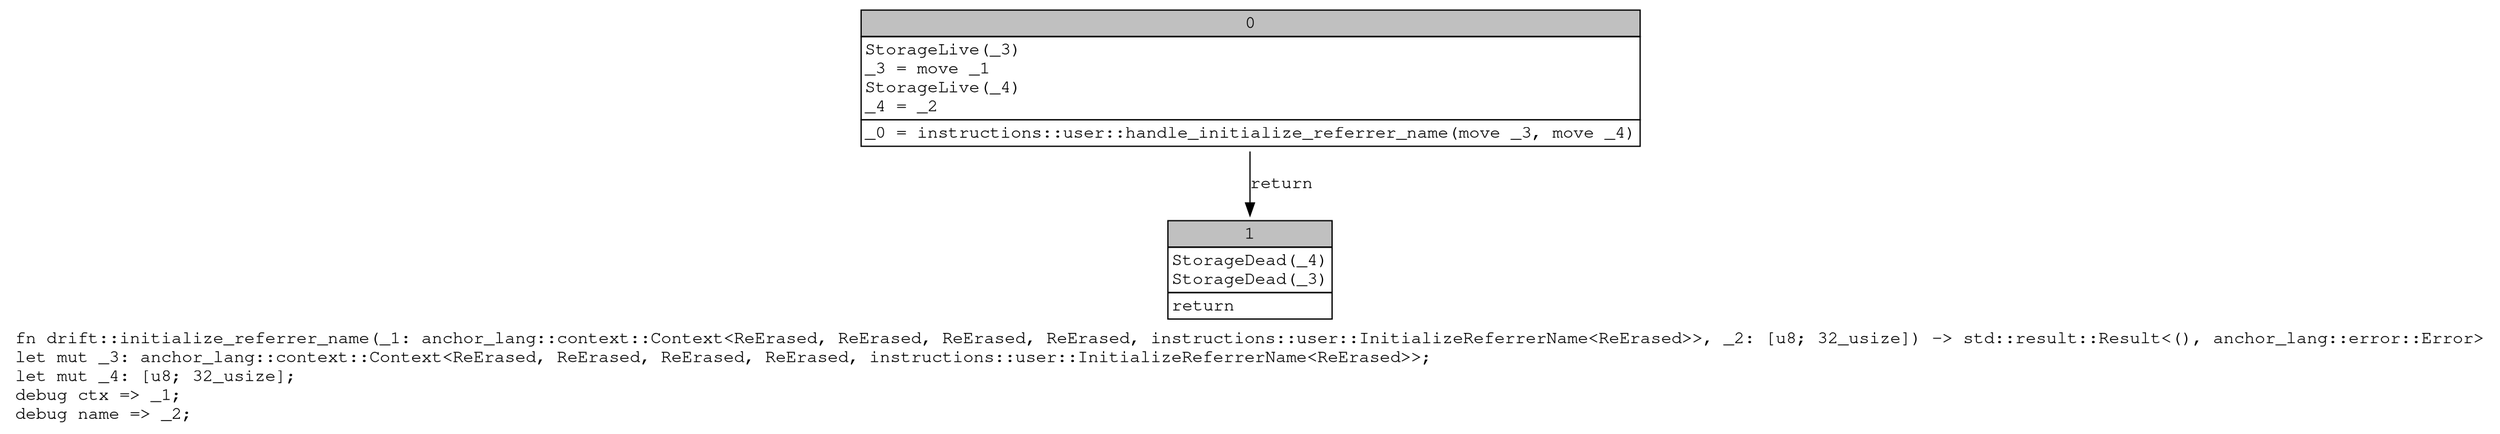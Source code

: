 digraph Mir_0_19795 {
    graph [fontname="Courier, monospace"];
    node [fontname="Courier, monospace"];
    edge [fontname="Courier, monospace"];
    label=<fn drift::initialize_referrer_name(_1: anchor_lang::context::Context&lt;ReErased, ReErased, ReErased, ReErased, instructions::user::InitializeReferrerName&lt;ReErased&gt;&gt;, _2: [u8; 32_usize]) -&gt; std::result::Result&lt;(), anchor_lang::error::Error&gt;<br align="left"/>let mut _3: anchor_lang::context::Context&lt;ReErased, ReErased, ReErased, ReErased, instructions::user::InitializeReferrerName&lt;ReErased&gt;&gt;;<br align="left"/>let mut _4: [u8; 32_usize];<br align="left"/>debug ctx =&gt; _1;<br align="left"/>debug name =&gt; _2;<br align="left"/>>;
    bb0__0_19795 [shape="none", label=<<table border="0" cellborder="1" cellspacing="0"><tr><td bgcolor="gray" align="center" colspan="1">0</td></tr><tr><td align="left" balign="left">StorageLive(_3)<br/>_3 = move _1<br/>StorageLive(_4)<br/>_4 = _2<br/></td></tr><tr><td align="left">_0 = instructions::user::handle_initialize_referrer_name(move _3, move _4)</td></tr></table>>];
    bb1__0_19795 [shape="none", label=<<table border="0" cellborder="1" cellspacing="0"><tr><td bgcolor="gray" align="center" colspan="1">1</td></tr><tr><td align="left" balign="left">StorageDead(_4)<br/>StorageDead(_3)<br/></td></tr><tr><td align="left">return</td></tr></table>>];
    bb0__0_19795 -> bb1__0_19795 [label="return"];
}
